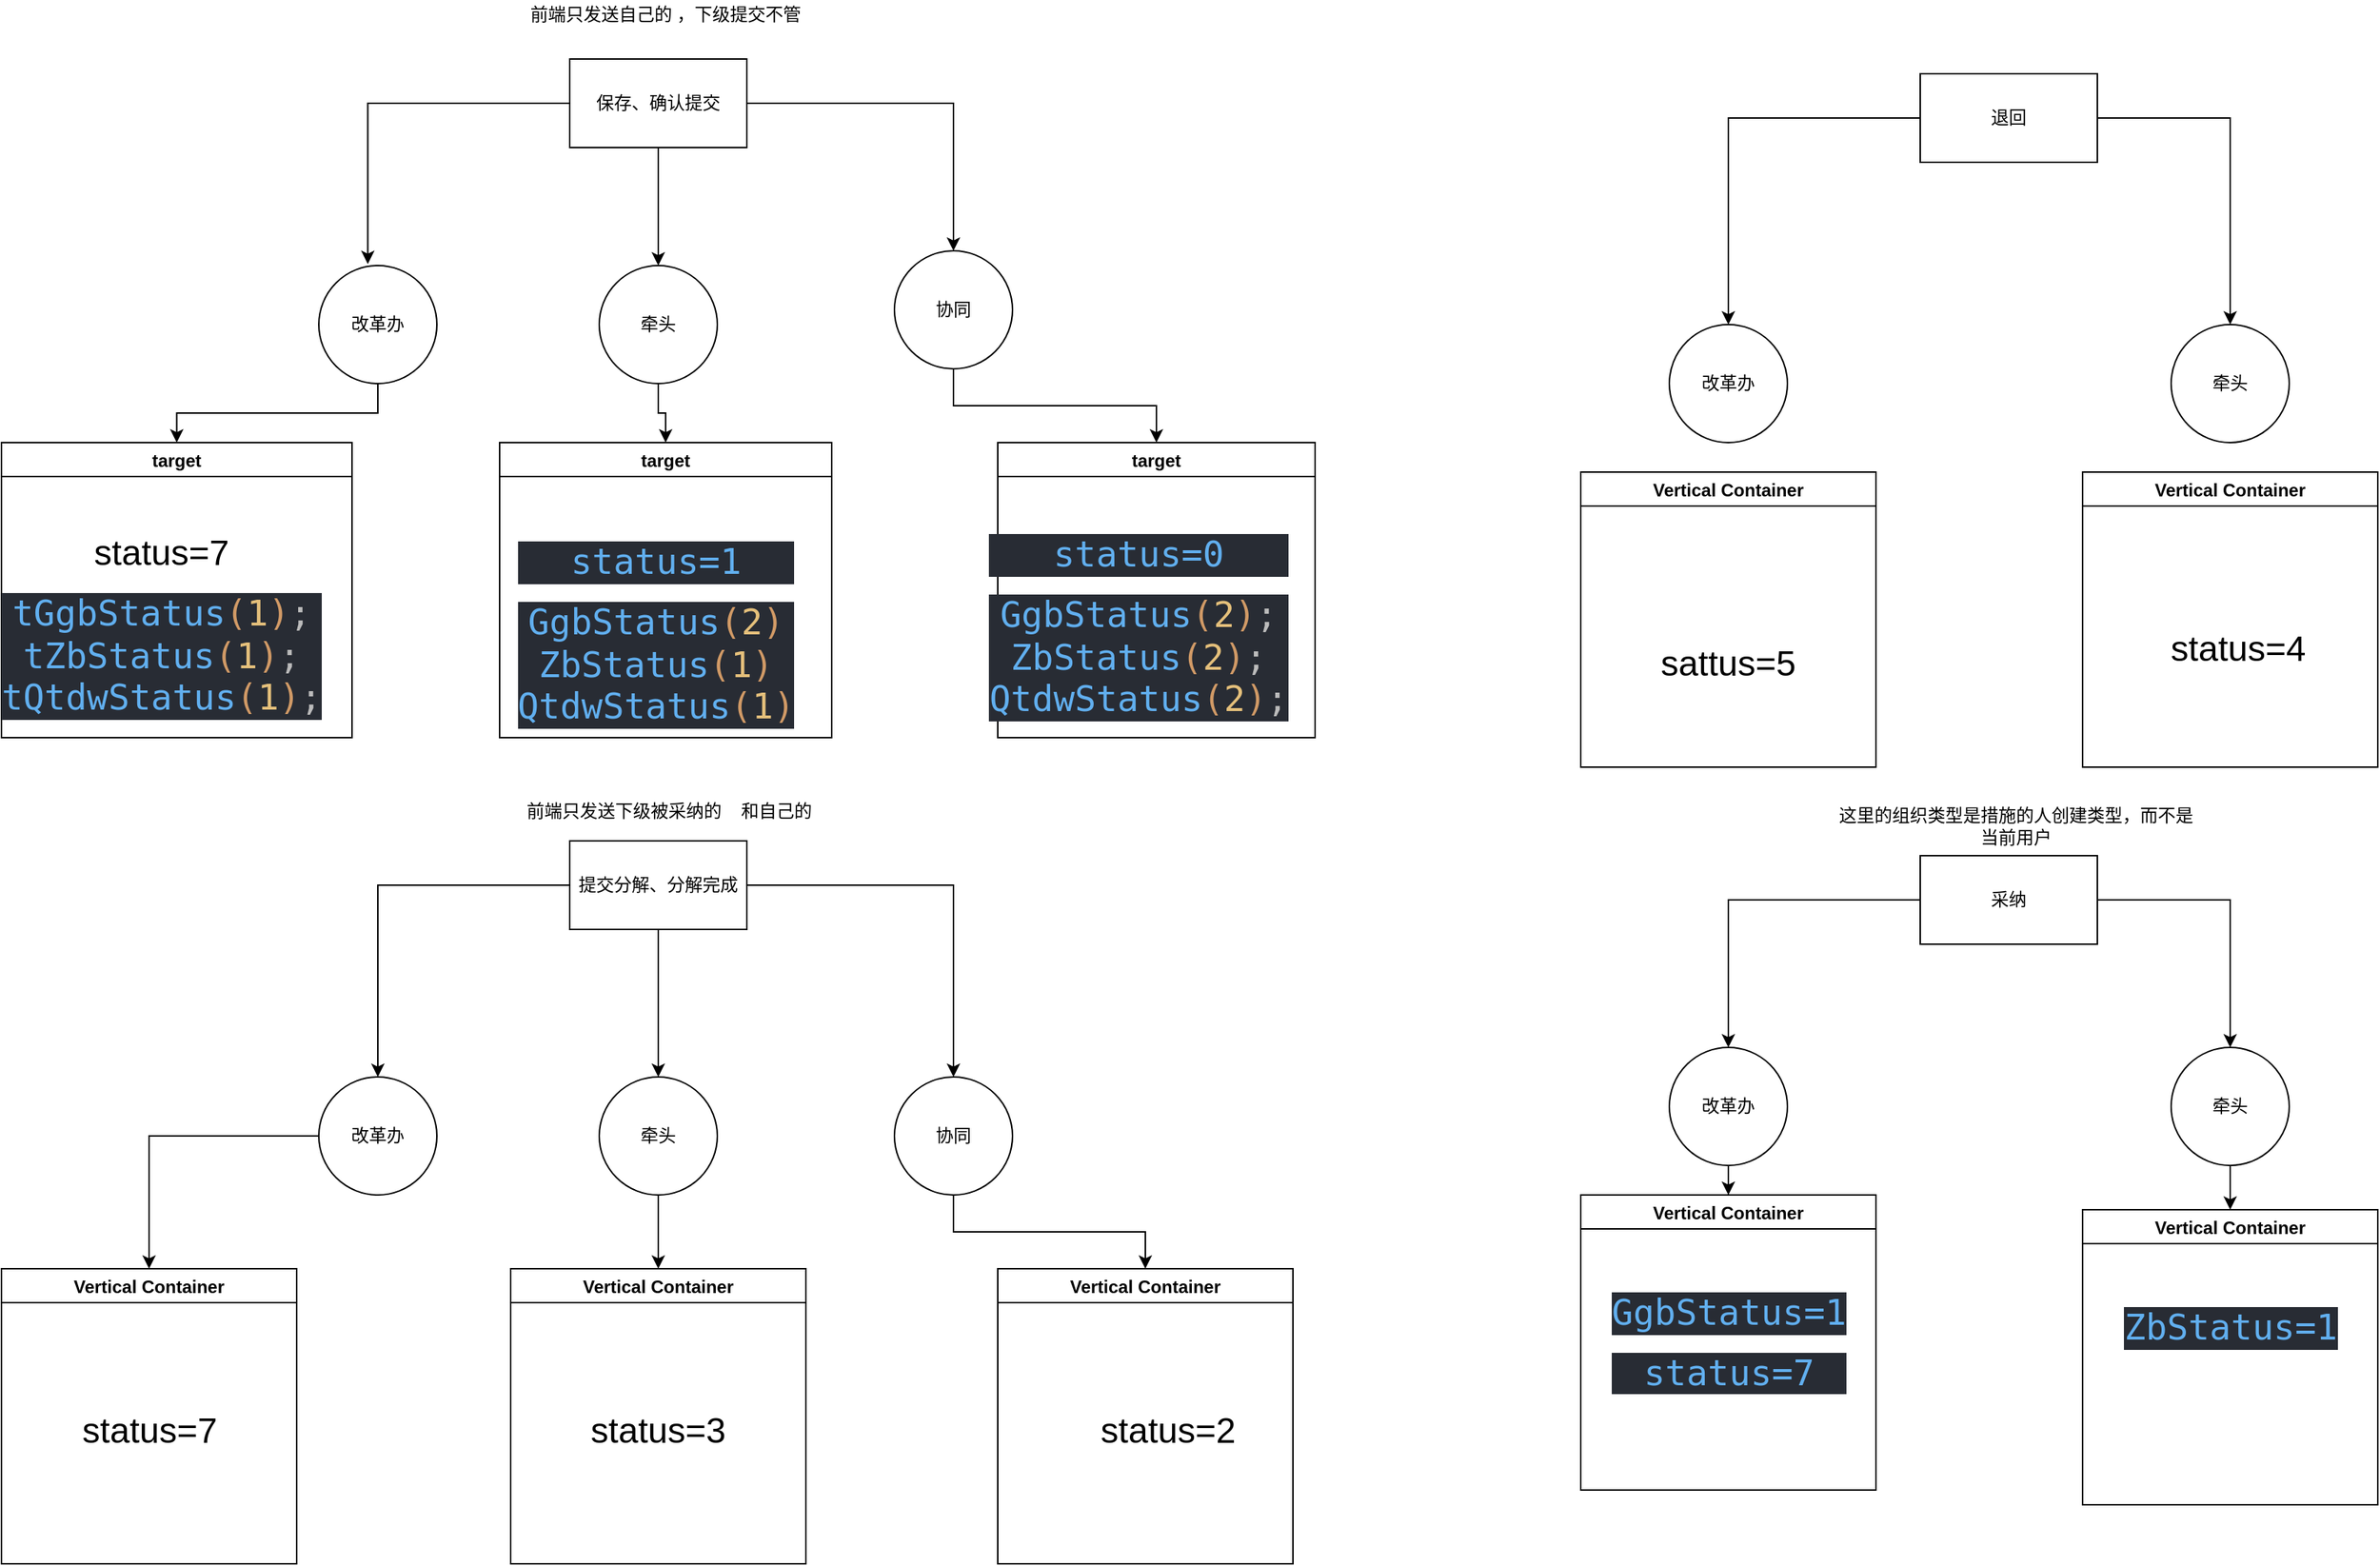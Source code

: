 <mxfile version="14.7.10" type="github">
  <diagram name="Page-1" id="2a216829-ef6e-dabb-86c1-c78162f3ba2b">
    <mxGraphModel dx="2770" dy="1323" grid="1" gridSize="10" guides="1" tooltips="1" connect="1" arrows="1" fold="1" page="1" pageScale="1" pageWidth="850" pageHeight="1100" background="none" math="0" shadow="0">
      <root>
        <mxCell id="0" />
        <mxCell id="1" parent="0" />
        <mxCell id="88vDTYBA_JWGL3lznaFL-3" style="edgeStyle=orthogonalEdgeStyle;rounded=0;orthogonalLoop=1;jettySize=auto;html=1;entryX=0.5;entryY=0;entryDx=0;entryDy=0;" edge="1" parent="1" source="88vDTYBA_JWGL3lznaFL-1" target="88vDTYBA_JWGL3lznaFL-6">
          <mxGeometry relative="1" as="geometry">
            <mxPoint x="495" y="170" as="targetPoint" />
          </mxGeometry>
        </mxCell>
        <mxCell id="88vDTYBA_JWGL3lznaFL-4" style="edgeStyle=orthogonalEdgeStyle;rounded=0;orthogonalLoop=1;jettySize=auto;html=1;entryX=0.5;entryY=0;entryDx=0;entryDy=0;" edge="1" parent="1" source="88vDTYBA_JWGL3lznaFL-1" target="88vDTYBA_JWGL3lznaFL-7">
          <mxGeometry relative="1" as="geometry">
            <mxPoint x="555" y="170" as="targetPoint" />
          </mxGeometry>
        </mxCell>
        <mxCell id="88vDTYBA_JWGL3lznaFL-8" style="edgeStyle=orthogonalEdgeStyle;rounded=0;orthogonalLoop=1;jettySize=auto;html=1;entryX=0.415;entryY=-0.013;entryDx=0;entryDy=0;entryPerimeter=0;" edge="1" parent="1" source="88vDTYBA_JWGL3lznaFL-1" target="88vDTYBA_JWGL3lznaFL-5">
          <mxGeometry relative="1" as="geometry" />
        </mxCell>
        <mxCell id="88vDTYBA_JWGL3lznaFL-1" value="保存、确认提交" style="rounded=0;whiteSpace=wrap;html=1;" vertex="1" parent="1">
          <mxGeometry x="435" y="40" width="120" height="60" as="geometry" />
        </mxCell>
        <mxCell id="88vDTYBA_JWGL3lznaFL-13" style="edgeStyle=orthogonalEdgeStyle;rounded=0;orthogonalLoop=1;jettySize=auto;html=1;" edge="1" parent="1" source="88vDTYBA_JWGL3lznaFL-5" target="88vDTYBA_JWGL3lznaFL-10">
          <mxGeometry relative="1" as="geometry" />
        </mxCell>
        <mxCell id="88vDTYBA_JWGL3lznaFL-5" value="改革办" style="ellipse;whiteSpace=wrap;html=1;aspect=fixed;" vertex="1" parent="1">
          <mxGeometry x="265" y="180" width="80" height="80" as="geometry" />
        </mxCell>
        <mxCell id="88vDTYBA_JWGL3lznaFL-15" style="edgeStyle=orthogonalEdgeStyle;rounded=0;orthogonalLoop=1;jettySize=auto;html=1;entryX=0.5;entryY=0;entryDx=0;entryDy=0;" edge="1" parent="1" source="88vDTYBA_JWGL3lznaFL-6" target="88vDTYBA_JWGL3lznaFL-14">
          <mxGeometry relative="1" as="geometry" />
        </mxCell>
        <mxCell id="88vDTYBA_JWGL3lznaFL-6" value="牵头" style="ellipse;whiteSpace=wrap;html=1;aspect=fixed;" vertex="1" parent="1">
          <mxGeometry x="455" y="180" width="80" height="80" as="geometry" />
        </mxCell>
        <mxCell id="88vDTYBA_JWGL3lznaFL-20" style="edgeStyle=orthogonalEdgeStyle;rounded=0;orthogonalLoop=1;jettySize=auto;html=1;entryX=0.5;entryY=0;entryDx=0;entryDy=0;" edge="1" parent="1" source="88vDTYBA_JWGL3lznaFL-7" target="88vDTYBA_JWGL3lznaFL-19">
          <mxGeometry relative="1" as="geometry" />
        </mxCell>
        <mxCell id="88vDTYBA_JWGL3lznaFL-7" value="协同" style="ellipse;whiteSpace=wrap;html=1;aspect=fixed;" vertex="1" parent="1">
          <mxGeometry x="655" y="170" width="80" height="80" as="geometry" />
        </mxCell>
        <mxCell id="88vDTYBA_JWGL3lznaFL-10" value="target" style="swimlane;" vertex="1" parent="1">
          <mxGeometry x="50" y="300" width="237.5" height="200" as="geometry" />
        </mxCell>
        <mxCell id="88vDTYBA_JWGL3lznaFL-12" value="&lt;font style=&quot;font-size: 24px&quot;&gt;status=7&lt;br&gt;&lt;/font&gt;&lt;pre style=&quot;background-color: rgb(40 , 44 , 52) ; font-family: &amp;#34;jetbrains mono&amp;#34; , monospace&quot;&gt;&lt;pre style=&quot;font-family: &amp;#34;jetbrains mono&amp;#34; , monospace&quot;&gt;&lt;font style=&quot;font-size: 24px&quot;&gt;&lt;span style=&quot;color: rgb(97 , 175 , 239)&quot;&gt;tGgbStatus&lt;/span&gt;&lt;span style=&quot;color: rgb(209 , 154 , 102)&quot;&gt;(&lt;/span&gt;&lt;font color=&quot;#e5c07b&quot;&gt;1&lt;/font&gt;&lt;span style=&quot;color: rgb(209 , 154 , 102)&quot;&gt;)&lt;/span&gt;&lt;font color=&quot;#bbbbbb&quot;&gt;;&lt;br&gt;&lt;/font&gt;&lt;span style=&quot;color: rgb(97 , 175 , 239)&quot;&gt;tZbStatus&lt;/span&gt;&lt;span style=&quot;color: rgb(209 , 154 , 102)&quot;&gt;(&lt;/span&gt;&lt;font color=&quot;#e5c07b&quot;&gt;1&lt;/font&gt;&lt;span style=&quot;color: rgb(209 , 154 , 102)&quot;&gt;)&lt;/span&gt;&lt;font color=&quot;#bbbbbb&quot;&gt;;&lt;br&gt;&lt;/font&gt;&lt;span style=&quot;color: rgb(97 , 175 , 239)&quot;&gt;tQtdwStatus&lt;/span&gt;&lt;span style=&quot;color: rgb(209 , 154 , 102)&quot;&gt;(&lt;/span&gt;&lt;font color=&quot;#e5c07b&quot;&gt;1&lt;/font&gt;&lt;span style=&quot;color: rgb(209 , 154 , 102)&quot;&gt;)&lt;/span&gt;&lt;font color=&quot;#bbbbbb&quot;&gt;;&lt;/font&gt;&lt;/font&gt;&lt;/pre&gt;&lt;/pre&gt;" style="text;html=1;align=center;verticalAlign=middle;resizable=0;points=[];autosize=1;strokeColor=none;" vertex="1" parent="88vDTYBA_JWGL3lznaFL-10">
          <mxGeometry x="7.5" y="80" width="200" height="100" as="geometry" />
        </mxCell>
        <mxCell id="88vDTYBA_JWGL3lznaFL-11" value="前端只发送自己的 ，下级提交不管" style="text;html=1;strokeColor=none;fillColor=none;align=center;verticalAlign=middle;whiteSpace=wrap;rounded=0;" vertex="1" parent="1">
          <mxGeometry x="365" width="270" height="20" as="geometry" />
        </mxCell>
        <mxCell id="88vDTYBA_JWGL3lznaFL-14" value="target" style="swimlane;" vertex="1" parent="1">
          <mxGeometry x="387.5" y="300" width="225" height="200" as="geometry" />
        </mxCell>
        <mxCell id="88vDTYBA_JWGL3lznaFL-17" value="&lt;pre style=&quot;background-color: rgb(40 , 44 , 52) ; color: rgb(187 , 187 , 187) ; font-family: &amp;#34;jetbrains mono&amp;#34; , monospace&quot;&gt;&lt;span style=&quot;color: rgb(97 , 175 , 239)&quot;&gt;&lt;font style=&quot;font-size: 24px&quot;&gt;status=1&lt;/font&gt;&lt;/span&gt;&lt;/pre&gt;&lt;pre style=&quot;background-color: rgb(40 , 44 , 52) ; font-family: &amp;#34;jetbrains mono&amp;#34; , monospace&quot;&gt;&lt;font style=&quot;font-size: 24px&quot;&gt;&lt;span style=&quot;color: rgb(97 , 175 , 239)&quot;&gt;GgbStatus&lt;/span&gt;&lt;span style=&quot;color: rgb(209 , 154 , 102)&quot;&gt;(&lt;/span&gt;&lt;font color=&quot;#e5c07b&quot;&gt;2&lt;/font&gt;&lt;span style=&quot;color: rgb(209 , 154 , 102)&quot;&gt;)&lt;/span&gt;&lt;font color=&quot;#bbbbbb&quot;&gt;&lt;br&gt;&lt;/font&gt;&lt;span style=&quot;color: rgb(97 , 175 , 239)&quot;&gt;ZbStatus&lt;/span&gt;&lt;span style=&quot;color: rgb(209 , 154 , 102)&quot;&gt;(&lt;/span&gt;&lt;font color=&quot;#e5c07b&quot;&gt;1&lt;/font&gt;&lt;span style=&quot;color: rgb(209 , 154 , 102)&quot;&gt;)&lt;/span&gt;&lt;font color=&quot;#bbbbbb&quot;&gt;&lt;br&gt;&lt;/font&gt;&lt;span style=&quot;color: rgb(97 , 175 , 239)&quot;&gt;QtdwStatus&lt;/span&gt;&lt;span style=&quot;color: rgb(209 , 154 , 102)&quot;&gt;(&lt;/span&gt;&lt;font color=&quot;#e5c07b&quot;&gt;1&lt;/font&gt;&lt;span style=&quot;color: rgb(209 , 154 , 102)&quot;&gt;)&lt;/span&gt;&lt;/font&gt;&lt;/pre&gt;" style="text;html=1;align=center;verticalAlign=middle;resizable=0;points=[];autosize=1;strokeColor=none;" vertex="1" parent="88vDTYBA_JWGL3lznaFL-14">
          <mxGeometry x="20" y="70" width="170" height="120" as="geometry" />
        </mxCell>
        <mxCell id="88vDTYBA_JWGL3lznaFL-19" value="target" style="swimlane;startSize=23;" vertex="1" parent="1">
          <mxGeometry x="725" y="300" width="215" height="200" as="geometry" />
        </mxCell>
        <mxCell id="88vDTYBA_JWGL3lznaFL-21" value="&lt;pre style=&quot;background-color: rgb(40 , 44 , 52) ; color: rgb(187 , 187 , 187) ; font-family: &amp;#34;jetbrains mono&amp;#34; , monospace&quot;&gt;&lt;span style=&quot;color: rgb(97 , 175 , 239)&quot;&gt;&lt;font style=&quot;font-size: 24px&quot;&gt;status=0&lt;/font&gt;&lt;/span&gt;&lt;/pre&gt;&lt;pre style=&quot;background-color: rgb(40 , 44 , 52) ; font-family: &amp;#34;jetbrains mono&amp;#34; , monospace&quot;&gt;&lt;font style=&quot;font-size: 24px&quot;&gt;&lt;span style=&quot;color: rgb(97 , 175 , 239)&quot;&gt;GgbStatus&lt;/span&gt;&lt;span style=&quot;color: rgb(209 , 154 , 102)&quot;&gt;(&lt;/span&gt;&lt;font color=&quot;#e5c07b&quot;&gt;2&lt;/font&gt;&lt;span style=&quot;color: rgb(209 , 154 , 102)&quot;&gt;)&lt;/span&gt;&lt;font color=&quot;#bbbbbb&quot;&gt;;&lt;br&gt;&lt;/font&gt;&lt;span style=&quot;color: rgb(97 , 175 , 239)&quot;&gt;ZbStatus&lt;/span&gt;&lt;span style=&quot;color: rgb(209 , 154 , 102)&quot;&gt;(&lt;/span&gt;&lt;font color=&quot;#e5c07b&quot;&gt;2&lt;/font&gt;&lt;span style=&quot;color: rgb(209 , 154 , 102)&quot;&gt;)&lt;/span&gt;&lt;font color=&quot;#bbbbbb&quot;&gt;;&lt;br&gt;&lt;/font&gt;&lt;span style=&quot;color: rgb(97 , 175 , 239)&quot;&gt;QtdwStatus&lt;/span&gt;&lt;span style=&quot;color: rgb(209 , 154 , 102)&quot;&gt;(&lt;/span&gt;&lt;font color=&quot;#e5c07b&quot;&gt;2&lt;/font&gt;&lt;span style=&quot;color: rgb(209 , 154 , 102)&quot;&gt;)&lt;/span&gt;&lt;font color=&quot;#bbbbbb&quot;&gt;;&lt;/font&gt;&lt;/font&gt;&lt;/pre&gt;" style="text;html=1;align=center;verticalAlign=middle;resizable=0;points=[];autosize=1;strokeColor=none;" vertex="1" parent="88vDTYBA_JWGL3lznaFL-19">
          <mxGeometry x="5" y="65" width="180" height="120" as="geometry" />
        </mxCell>
        <mxCell id="88vDTYBA_JWGL3lznaFL-26" style="edgeStyle=orthogonalEdgeStyle;rounded=0;orthogonalLoop=1;jettySize=auto;html=1;entryX=0.5;entryY=0;entryDx=0;entryDy=0;" edge="1" parent="1" source="88vDTYBA_JWGL3lznaFL-22" target="88vDTYBA_JWGL3lznaFL-24">
          <mxGeometry relative="1" as="geometry" />
        </mxCell>
        <mxCell id="88vDTYBA_JWGL3lznaFL-27" style="edgeStyle=orthogonalEdgeStyle;rounded=0;orthogonalLoop=1;jettySize=auto;html=1;entryX=0.5;entryY=0;entryDx=0;entryDy=0;" edge="1" parent="1" source="88vDTYBA_JWGL3lznaFL-22" target="88vDTYBA_JWGL3lznaFL-23">
          <mxGeometry relative="1" as="geometry" />
        </mxCell>
        <mxCell id="88vDTYBA_JWGL3lznaFL-28" style="edgeStyle=orthogonalEdgeStyle;rounded=0;orthogonalLoop=1;jettySize=auto;html=1;entryX=0.5;entryY=0;entryDx=0;entryDy=0;" edge="1" parent="1" source="88vDTYBA_JWGL3lznaFL-22" target="88vDTYBA_JWGL3lznaFL-25">
          <mxGeometry relative="1" as="geometry">
            <mxPoint x="695" y="678" as="targetPoint" />
          </mxGeometry>
        </mxCell>
        <mxCell id="88vDTYBA_JWGL3lznaFL-22" value="提交分解、分解完成" style="rounded=0;whiteSpace=wrap;html=1;" vertex="1" parent="1">
          <mxGeometry x="435" y="570" width="120" height="60" as="geometry" />
        </mxCell>
        <mxCell id="88vDTYBA_JWGL3lznaFL-33" style="edgeStyle=orthogonalEdgeStyle;rounded=0;orthogonalLoop=1;jettySize=auto;html=1;" edge="1" parent="1" source="88vDTYBA_JWGL3lznaFL-23" target="88vDTYBA_JWGL3lznaFL-30">
          <mxGeometry relative="1" as="geometry" />
        </mxCell>
        <mxCell id="88vDTYBA_JWGL3lznaFL-23" value="改革办" style="ellipse;whiteSpace=wrap;html=1;aspect=fixed;" vertex="1" parent="1">
          <mxGeometry x="265" y="730" width="80" height="80" as="geometry" />
        </mxCell>
        <mxCell id="88vDTYBA_JWGL3lznaFL-34" style="edgeStyle=orthogonalEdgeStyle;rounded=0;orthogonalLoop=1;jettySize=auto;html=1;entryX=0.5;entryY=0;entryDx=0;entryDy=0;" edge="1" parent="1" source="88vDTYBA_JWGL3lznaFL-24" target="88vDTYBA_JWGL3lznaFL-31">
          <mxGeometry relative="1" as="geometry" />
        </mxCell>
        <mxCell id="88vDTYBA_JWGL3lznaFL-24" value="牵头" style="ellipse;whiteSpace=wrap;html=1;aspect=fixed;" vertex="1" parent="1">
          <mxGeometry x="455" y="730" width="80" height="80" as="geometry" />
        </mxCell>
        <mxCell id="88vDTYBA_JWGL3lznaFL-35" style="edgeStyle=orthogonalEdgeStyle;rounded=0;orthogonalLoop=1;jettySize=auto;html=1;entryX=0.5;entryY=0;entryDx=0;entryDy=0;" edge="1" parent="1" source="88vDTYBA_JWGL3lznaFL-25" target="88vDTYBA_JWGL3lznaFL-32">
          <mxGeometry relative="1" as="geometry" />
        </mxCell>
        <mxCell id="88vDTYBA_JWGL3lznaFL-25" value="协同" style="ellipse;whiteSpace=wrap;html=1;aspect=fixed;" vertex="1" parent="1">
          <mxGeometry x="655" y="730" width="80" height="80" as="geometry" />
        </mxCell>
        <mxCell id="88vDTYBA_JWGL3lznaFL-30" value="Vertical Container" style="swimlane;" vertex="1" parent="1">
          <mxGeometry x="50" y="860" width="200" height="200" as="geometry" />
        </mxCell>
        <mxCell id="88vDTYBA_JWGL3lznaFL-36" value="&lt;font style=&quot;font-size: 24px&quot;&gt;status=7&lt;/font&gt;" style="text;html=1;align=center;verticalAlign=middle;resizable=0;points=[];autosize=1;strokeColor=none;" vertex="1" parent="88vDTYBA_JWGL3lznaFL-30">
          <mxGeometry x="45" y="100" width="110" height="20" as="geometry" />
        </mxCell>
        <mxCell id="88vDTYBA_JWGL3lznaFL-31" value="Vertical Container" style="swimlane;" vertex="1" parent="1">
          <mxGeometry x="395" y="860" width="200" height="200" as="geometry" />
        </mxCell>
        <mxCell id="88vDTYBA_JWGL3lznaFL-37" value="&lt;font style=&quot;font-size: 24px&quot;&gt;status=3&lt;/font&gt;" style="text;html=1;strokeColor=none;fillColor=none;align=center;verticalAlign=middle;whiteSpace=wrap;rounded=0;" vertex="1" parent="88vDTYBA_JWGL3lznaFL-31">
          <mxGeometry x="80" y="100" width="40" height="20" as="geometry" />
        </mxCell>
        <mxCell id="88vDTYBA_JWGL3lznaFL-32" value="Vertical Container" style="swimlane;" vertex="1" parent="1">
          <mxGeometry x="725" y="860" width="200" height="200" as="geometry" />
        </mxCell>
        <mxCell id="88vDTYBA_JWGL3lznaFL-38" value="&lt;font style=&quot;font-size: 24px&quot;&gt;status=2&lt;/font&gt;" style="text;html=1;align=center;verticalAlign=middle;resizable=0;points=[];autosize=1;strokeColor=none;" vertex="1" parent="1">
          <mxGeometry x="785" y="960" width="110" height="20" as="geometry" />
        </mxCell>
        <mxCell id="88vDTYBA_JWGL3lznaFL-41" style="edgeStyle=orthogonalEdgeStyle;rounded=0;orthogonalLoop=1;jettySize=auto;html=1;entryX=0.5;entryY=0;entryDx=0;entryDy=0;" edge="1" parent="1" source="88vDTYBA_JWGL3lznaFL-40" target="88vDTYBA_JWGL3lznaFL-45">
          <mxGeometry relative="1" as="geometry">
            <mxPoint x="1410" y="170" as="targetPoint" />
          </mxGeometry>
        </mxCell>
        <mxCell id="88vDTYBA_JWGL3lznaFL-47" style="edgeStyle=orthogonalEdgeStyle;rounded=0;orthogonalLoop=1;jettySize=auto;html=1;entryX=0.5;entryY=0;entryDx=0;entryDy=0;" edge="1" parent="1" source="88vDTYBA_JWGL3lznaFL-40" target="88vDTYBA_JWGL3lznaFL-44">
          <mxGeometry relative="1" as="geometry" />
        </mxCell>
        <mxCell id="88vDTYBA_JWGL3lznaFL-40" value="退回" style="rounded=0;whiteSpace=wrap;html=1;" vertex="1" parent="1">
          <mxGeometry x="1350" y="50" width="120" height="60" as="geometry" />
        </mxCell>
        <mxCell id="88vDTYBA_JWGL3lznaFL-44" value="改革办" style="ellipse;whiteSpace=wrap;html=1;aspect=fixed;" vertex="1" parent="1">
          <mxGeometry x="1180" y="220" width="80" height="80" as="geometry" />
        </mxCell>
        <mxCell id="88vDTYBA_JWGL3lznaFL-45" value="牵头" style="ellipse;whiteSpace=wrap;html=1;aspect=fixed;" vertex="1" parent="1">
          <mxGeometry x="1520" y="220" width="80" height="80" as="geometry" />
        </mxCell>
        <mxCell id="88vDTYBA_JWGL3lznaFL-53" value="Vertical Container" style="swimlane;" vertex="1" parent="1">
          <mxGeometry x="1120" y="320" width="200" height="200" as="geometry" />
        </mxCell>
        <mxCell id="88vDTYBA_JWGL3lznaFL-55" value="&lt;font style=&quot;font-size: 24px&quot;&gt;sattus=5&lt;/font&gt;" style="text;html=1;strokeColor=none;fillColor=none;align=center;verticalAlign=middle;whiteSpace=wrap;rounded=0;" vertex="1" parent="88vDTYBA_JWGL3lznaFL-53">
          <mxGeometry x="80" y="120" width="40" height="20" as="geometry" />
        </mxCell>
        <mxCell id="88vDTYBA_JWGL3lznaFL-54" value="Vertical Container" style="swimlane;" vertex="1" parent="1">
          <mxGeometry x="1460" y="320" width="200" height="200" as="geometry" />
        </mxCell>
        <mxCell id="88vDTYBA_JWGL3lznaFL-56" value="&lt;font style=&quot;font-size: 24px&quot;&gt;status=4&lt;/font&gt;" style="text;html=1;align=center;verticalAlign=middle;resizable=0;points=[];autosize=1;strokeColor=none;" vertex="1" parent="1">
          <mxGeometry x="1510" y="430" width="110" height="20" as="geometry" />
        </mxCell>
        <mxCell id="88vDTYBA_JWGL3lznaFL-57" value="前端只发送下级被采纳的&amp;nbsp; &amp;nbsp; 和自己的" style="text;html=1;strokeColor=none;fillColor=none;align=center;verticalAlign=middle;whiteSpace=wrap;rounded=0;" vertex="1" parent="1">
          <mxGeometry x="350" y="540" width="305" height="20" as="geometry" />
        </mxCell>
        <mxCell id="88vDTYBA_JWGL3lznaFL-63" style="edgeStyle=orthogonalEdgeStyle;rounded=0;orthogonalLoop=1;jettySize=auto;html=1;entryX=0.5;entryY=0;entryDx=0;entryDy=0;" edge="1" parent="1" source="88vDTYBA_JWGL3lznaFL-58" target="88vDTYBA_JWGL3lznaFL-60">
          <mxGeometry relative="1" as="geometry" />
        </mxCell>
        <mxCell id="88vDTYBA_JWGL3lznaFL-64" style="edgeStyle=orthogonalEdgeStyle;rounded=0;orthogonalLoop=1;jettySize=auto;html=1;entryX=0.5;entryY=0;entryDx=0;entryDy=0;" edge="1" parent="1" source="88vDTYBA_JWGL3lznaFL-58" target="88vDTYBA_JWGL3lznaFL-61">
          <mxGeometry relative="1" as="geometry" />
        </mxCell>
        <mxCell id="88vDTYBA_JWGL3lznaFL-58" value="采纳" style="rounded=0;whiteSpace=wrap;html=1;" vertex="1" parent="1">
          <mxGeometry x="1350" y="580" width="120" height="60" as="geometry" />
        </mxCell>
        <mxCell id="88vDTYBA_JWGL3lznaFL-69" style="edgeStyle=orthogonalEdgeStyle;rounded=0;orthogonalLoop=1;jettySize=auto;html=1;entryX=0.5;entryY=0;entryDx=0;entryDy=0;" edge="1" parent="1" source="88vDTYBA_JWGL3lznaFL-60" target="88vDTYBA_JWGL3lznaFL-65">
          <mxGeometry relative="1" as="geometry" />
        </mxCell>
        <mxCell id="88vDTYBA_JWGL3lznaFL-60" value="改革办" style="ellipse;whiteSpace=wrap;html=1;aspect=fixed;" vertex="1" parent="1">
          <mxGeometry x="1180" y="710" width="80" height="80" as="geometry" />
        </mxCell>
        <mxCell id="88vDTYBA_JWGL3lznaFL-67" style="edgeStyle=orthogonalEdgeStyle;rounded=0;orthogonalLoop=1;jettySize=auto;html=1;entryX=0.5;entryY=0;entryDx=0;entryDy=0;" edge="1" parent="1" source="88vDTYBA_JWGL3lznaFL-61" target="88vDTYBA_JWGL3lznaFL-68">
          <mxGeometry relative="1" as="geometry">
            <mxPoint x="1560" y="820" as="targetPoint" />
          </mxGeometry>
        </mxCell>
        <mxCell id="88vDTYBA_JWGL3lznaFL-61" value="牵头" style="ellipse;whiteSpace=wrap;html=1;aspect=fixed;" vertex="1" parent="1">
          <mxGeometry x="1520" y="710" width="80" height="80" as="geometry" />
        </mxCell>
        <mxCell id="88vDTYBA_JWGL3lznaFL-62" value="这里的组织类型是措施的人创建类型，而不是当前用户" style="text;html=1;strokeColor=none;fillColor=none;align=center;verticalAlign=middle;whiteSpace=wrap;rounded=0;" vertex="1" parent="1">
          <mxGeometry x="1289" y="550" width="252" height="20" as="geometry" />
        </mxCell>
        <mxCell id="88vDTYBA_JWGL3lznaFL-65" value="Vertical Container" style="swimlane;" vertex="1" parent="1">
          <mxGeometry x="1120" y="810" width="200" height="200" as="geometry" />
        </mxCell>
        <mxCell id="88vDTYBA_JWGL3lznaFL-66" value="&lt;pre style=&quot;background-color: rgb(40 , 44 , 52) ; color: rgb(187 , 187 , 187) ; font-family: &amp;#34;jetbrains mono&amp;#34; , monospace&quot;&gt;&lt;span style=&quot;color: rgb(97 , 175 , 239)&quot;&gt;&lt;font style=&quot;font-size: 24px&quot;&gt;GgbStatus=1&lt;/font&gt;&lt;/span&gt;&lt;/pre&gt;&lt;pre style=&quot;background-color: rgb(40 , 44 , 52) ; color: rgb(187 , 187 , 187) ; font-family: &amp;#34;jetbrains mono&amp;#34; , monospace&quot;&gt;&lt;span style=&quot;color: rgb(97 , 175 , 239)&quot;&gt;&lt;font style=&quot;font-size: 24px&quot;&gt;status=7&lt;/font&gt;&lt;/span&gt;&lt;/pre&gt;" style="text;html=1;align=center;verticalAlign=middle;resizable=0;points=[];autosize=1;strokeColor=none;" vertex="1" parent="1">
          <mxGeometry x="1145" y="870" width="150" height="80" as="geometry" />
        </mxCell>
        <mxCell id="88vDTYBA_JWGL3lznaFL-68" value="Vertical Container" style="swimlane;" vertex="1" parent="1">
          <mxGeometry x="1460" y="820" width="200" height="200" as="geometry" />
        </mxCell>
        <mxCell id="88vDTYBA_JWGL3lznaFL-70" value="&lt;pre style=&quot;background-color: rgb(40 , 44 , 52) ; color: rgb(187 , 187 , 187) ; font-family: &amp;#34;jetbrains mono&amp;#34; , monospace&quot;&gt;&lt;span style=&quot;color: rgb(97 , 175 , 239)&quot;&gt;&lt;font style=&quot;font-size: 24px&quot;&gt;ZbStatus=1&lt;/font&gt;&lt;/span&gt;&lt;/pre&gt;" style="text;html=1;align=center;verticalAlign=middle;resizable=0;points=[];autosize=1;strokeColor=none;" vertex="1" parent="1">
          <mxGeometry x="1490" y="875" width="140" height="50" as="geometry" />
        </mxCell>
      </root>
    </mxGraphModel>
  </diagram>
</mxfile>
